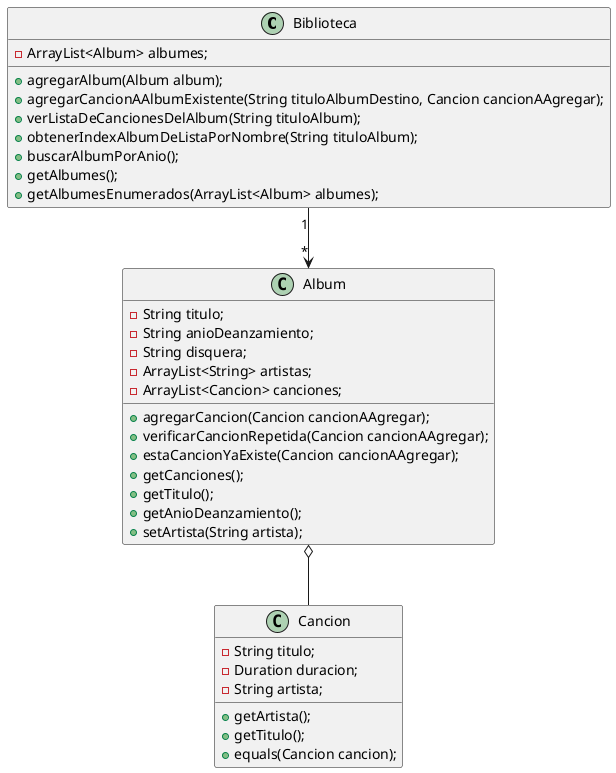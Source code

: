 @startuml
'https://plantuml.com/sequence-diagram
class Biblioteca {
-ArrayList<Album> albumes;
+agregarAlbum(Album album);
+agregarCancionAAlbumExistente(String tituloAlbumDestino, Cancion cancionAAgregar);
+verListaDeCancionesDelAlbum(String tituloAlbum);
+obtenerIndexAlbumDeListaPorNombre(String tituloAlbum);
+buscarAlbumPorAnio();
+getAlbumes();
+getAlbumesEnumerados(ArrayList<Album> albumes);
}

class Album {
-String titulo;
-String anioDeanzamiento;
-String disquera;
-ArrayList<String> artistas;
-ArrayList<Cancion> canciones;
+agregarCancion(Cancion cancionAAgregar);
+verificarCancionRepetida(Cancion cancionAAgregar);
+estaCancionYaExiste(Cancion cancionAAgregar);
+getCanciones();
+getTitulo();
+getAnioDeanzamiento();
+setArtista(String artista);
}

class Cancion {
-String titulo;
-Duration duracion;
-String artista;
+getArtista();
+getTitulo();
+equals(Cancion cancion);
}

Biblioteca "1" --> "*" Album
Album  o--  Cancion


@enduml